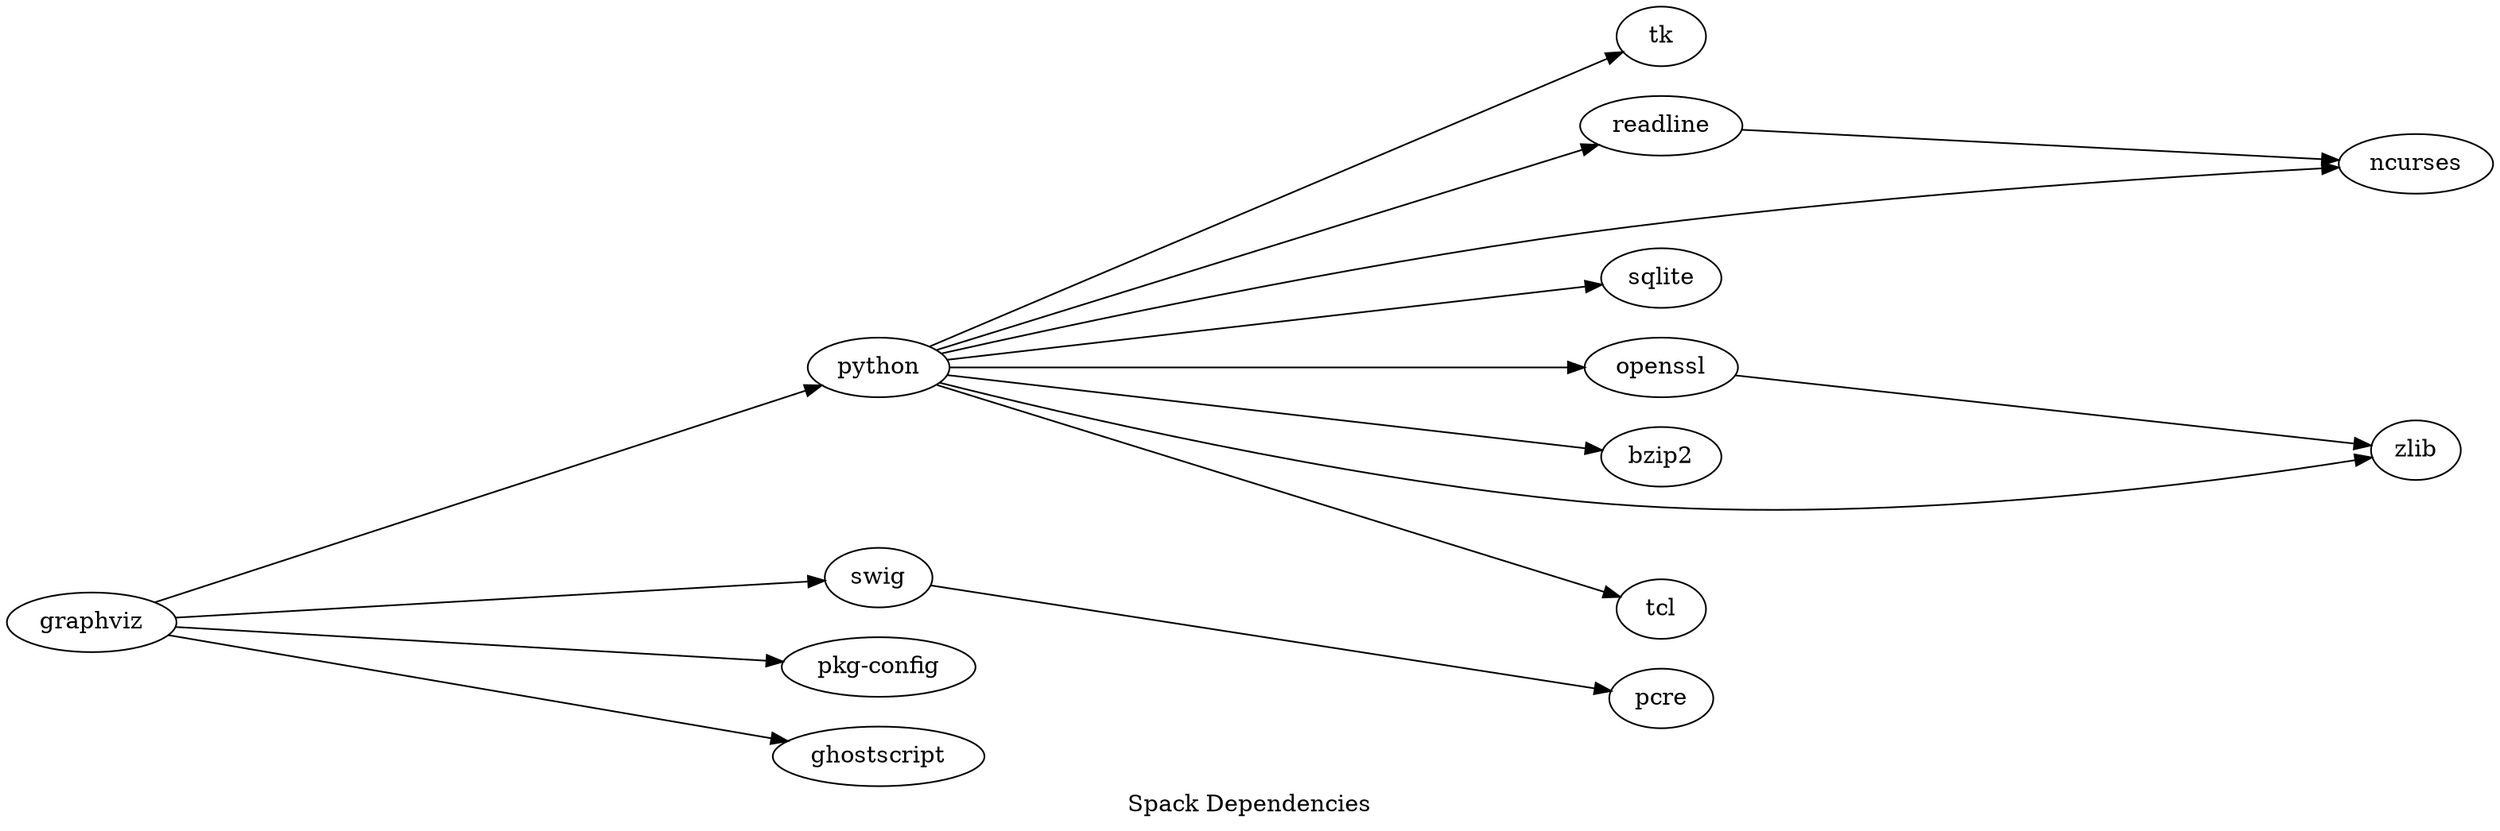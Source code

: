 digraph G {
  label = "Spack Dependencies"
  labelloc = "b"
  rankdir = "LR"
  ranksep = "5"

  "python"                       [label="python"]
  "swig"                         [label="swig"]
  "openssl"                      [label="openssl"]
  "pkg-config"                   [label="pkg-config"]
  "ncurses"                      [label="ncurses"]
  "sqlite"                       [label="sqlite"]
  "readline"                     [label="readline"]
  "ghostscript"                  [label="ghostscript"]
  "pcre"                         [label="pcre"]
  "graphviz"                     [label="graphviz"]
  "bzip2"                        [label="bzip2"]
  "zlib"                         [label="zlib"]

  "python" -> "bzip2"
  "python" -> "ncurses"
  "python" -> "zlib"
  "python" -> "openssl"
  "python" -> "sqlite"
  "python" -> "tcl"
  "python" -> "tk"
  "python" -> "readline"
  "swig" -> "pcre"
  "openssl" -> "zlib"
  "readline" -> "ncurses"
  "graphviz" -> "python"
  "graphviz" -> "swig"
  "graphviz" -> "ghostscript"
  "graphviz" -> "pkg-config"
}
